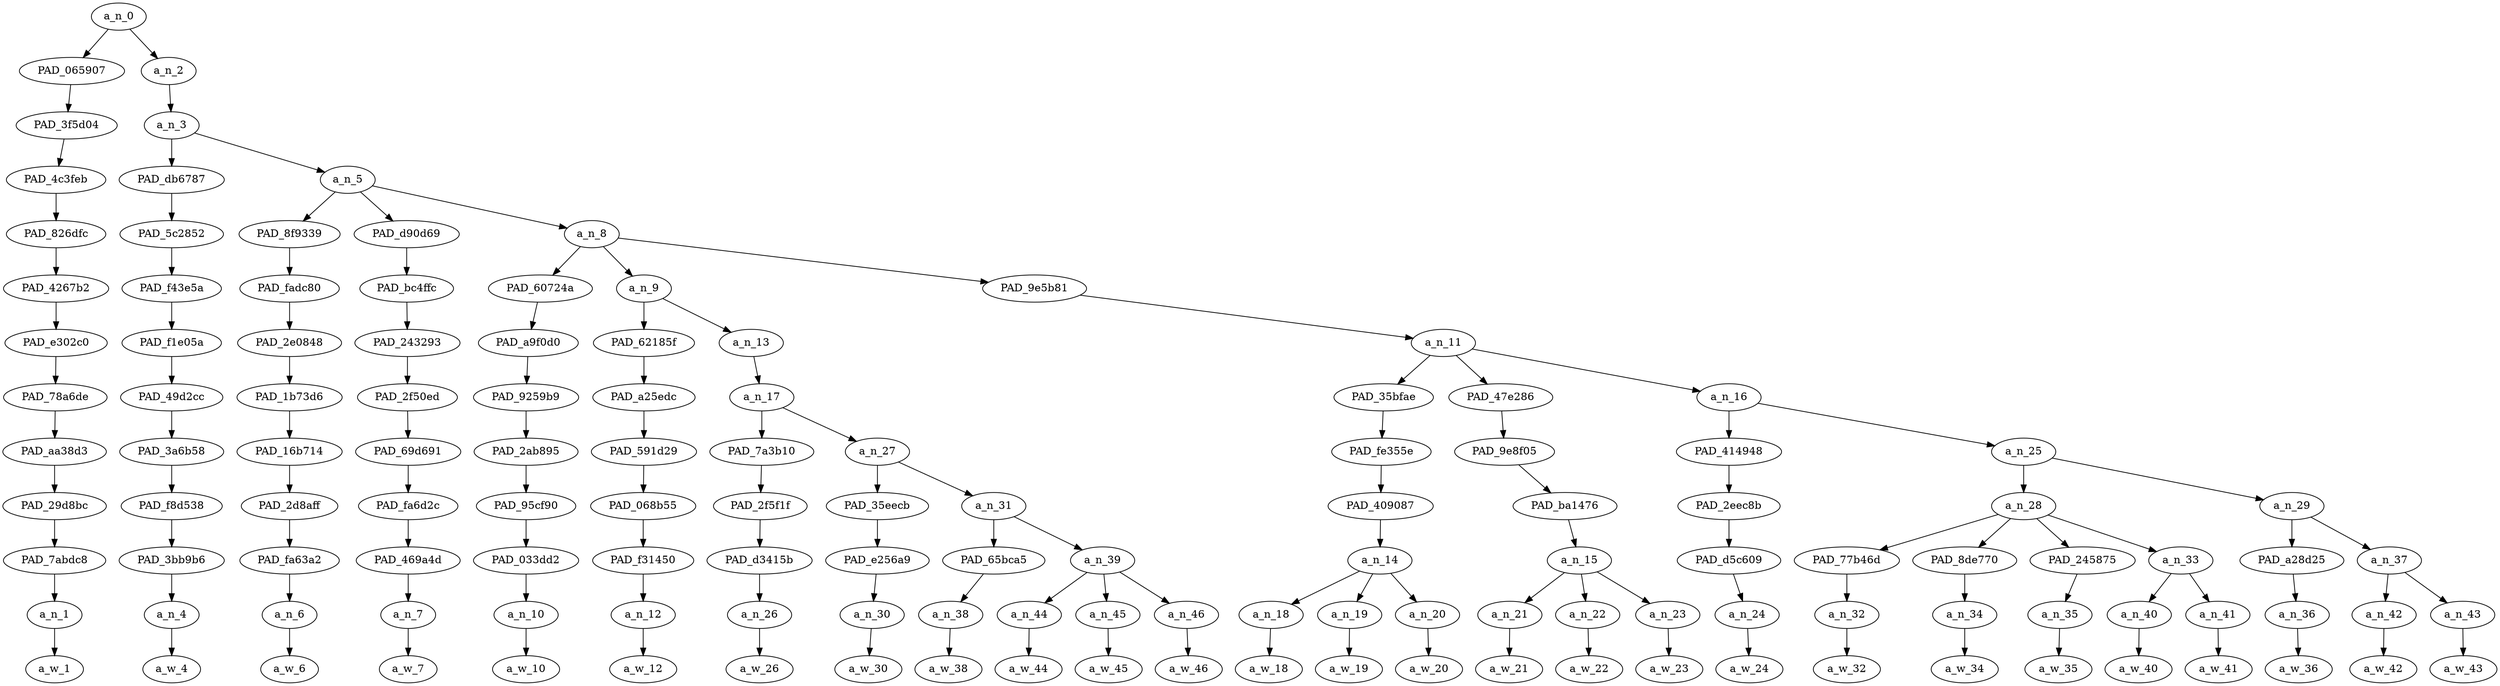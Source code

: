 strict digraph "" {
	a_n_0	[div_dir=1,
		index=0,
		level=12,
		pos="1.5691550925925923,12!",
		text_span="[0, 1, 2, 3, 4, 5, 6, 7, 8, 9, 10, 11, 12, 13, 14, 15, 16, 17, 18, 19, 20, 21, 22, 23, 24, 25, 26]",
		value=0.99999999];
	PAD_065907	[div_dir=1,
		index=0,
		level=11,
		pos="0.0,11!",
		text_span="[0]",
		value=0.04510045];
	a_n_0 -> PAD_065907;
	a_n_2	[div_dir=1,
		index=1,
		level=11,
		pos="3.1383101851851847,11!",
		text_span="[1, 2, 3, 4, 5, 6, 7, 8, 9, 10, 11, 12, 13, 14, 15, 16, 17, 18, 19, 20, 21, 22, 23, 24, 25, 26]",
		value=0.95446821];
	a_n_0 -> a_n_2;
	PAD_3f5d04	[div_dir=1,
		index=0,
		level=10,
		pos="0.0,10!",
		text_span="[0]",
		value=0.04510045];
	PAD_065907 -> PAD_3f5d04;
	PAD_4c3feb	[div_dir=1,
		index=0,
		level=9,
		pos="0.0,9!",
		text_span="[0]",
		value=0.04510045];
	PAD_3f5d04 -> PAD_4c3feb;
	PAD_826dfc	[div_dir=1,
		index=0,
		level=8,
		pos="0.0,8!",
		text_span="[0]",
		value=0.04510045];
	PAD_4c3feb -> PAD_826dfc;
	PAD_4267b2	[div_dir=1,
		index=0,
		level=7,
		pos="0.0,7!",
		text_span="[0]",
		value=0.04510045];
	PAD_826dfc -> PAD_4267b2;
	PAD_e302c0	[div_dir=1,
		index=0,
		level=6,
		pos="0.0,6!",
		text_span="[0]",
		value=0.04510045];
	PAD_4267b2 -> PAD_e302c0;
	PAD_78a6de	[div_dir=1,
		index=0,
		level=5,
		pos="0.0,5!",
		text_span="[0]",
		value=0.04510045];
	PAD_e302c0 -> PAD_78a6de;
	PAD_aa38d3	[div_dir=1,
		index=0,
		level=4,
		pos="0.0,4!",
		text_span="[0]",
		value=0.04510045];
	PAD_78a6de -> PAD_aa38d3;
	PAD_29d8bc	[div_dir=1,
		index=0,
		level=3,
		pos="0.0,3!",
		text_span="[0]",
		value=0.04510045];
	PAD_aa38d3 -> PAD_29d8bc;
	PAD_7abdc8	[div_dir=1,
		index=0,
		level=2,
		pos="0.0,2!",
		text_span="[0]",
		value=0.04510045];
	PAD_29d8bc -> PAD_7abdc8;
	a_n_1	[div_dir=1,
		index=0,
		level=1,
		pos="0.0,1!",
		text_span="[0]",
		value=0.04510045];
	PAD_7abdc8 -> a_n_1;
	a_w_1	[div_dir=0,
		index=0,
		level=0,
		pos="0,0!",
		text_span="[0]",
		value=pft];
	a_n_1 -> a_w_1;
	a_n_3	[div_dir=1,
		index=1,
		level=10,
		pos="3.1383101851851847,10!",
		text_span="[1, 2, 3, 4, 5, 6, 7, 8, 9, 10, 11, 12, 13, 14, 15, 16, 17, 18, 19, 20, 21, 22, 23, 24, 25, 26]",
		value=0.95404837];
	a_n_2 -> a_n_3;
	PAD_db6787	[div_dir=1,
		index=1,
		level=9,
		pos="1.0,9!",
		text_span="[1]",
		value=0.01969667];
	a_n_3 -> PAD_db6787;
	a_n_5	[div_dir=1,
		index=2,
		level=9,
		pos="5.276620370370369,9!",
		text_span="[2, 3, 4, 5, 6, 7, 8, 9, 10, 11, 12, 13, 14, 15, 16, 17, 18, 19, 20, 21, 22, 23, 24, 25, 26]",
		value=0.93393187];
	a_n_3 -> a_n_5;
	PAD_5c2852	[div_dir=1,
		index=1,
		level=8,
		pos="1.0,8!",
		text_span="[1]",
		value=0.01969667];
	PAD_db6787 -> PAD_5c2852;
	PAD_f43e5a	[div_dir=1,
		index=1,
		level=7,
		pos="1.0,7!",
		text_span="[1]",
		value=0.01969667];
	PAD_5c2852 -> PAD_f43e5a;
	PAD_f1e05a	[div_dir=1,
		index=1,
		level=6,
		pos="1.0,6!",
		text_span="[1]",
		value=0.01969667];
	PAD_f43e5a -> PAD_f1e05a;
	PAD_49d2cc	[div_dir=1,
		index=1,
		level=5,
		pos="1.0,5!",
		text_span="[1]",
		value=0.01969667];
	PAD_f1e05a -> PAD_49d2cc;
	PAD_3a6b58	[div_dir=1,
		index=1,
		level=4,
		pos="1.0,4!",
		text_span="[1]",
		value=0.01969667];
	PAD_49d2cc -> PAD_3a6b58;
	PAD_f8d538	[div_dir=1,
		index=1,
		level=3,
		pos="1.0,3!",
		text_span="[1]",
		value=0.01969667];
	PAD_3a6b58 -> PAD_f8d538;
	PAD_3bb9b6	[div_dir=1,
		index=1,
		level=2,
		pos="1.0,2!",
		text_span="[1]",
		value=0.01969667];
	PAD_f8d538 -> PAD_3bb9b6;
	a_n_4	[div_dir=1,
		index=1,
		level=1,
		pos="1.0,1!",
		text_span="[1]",
		value=0.01969667];
	PAD_3bb9b6 -> a_n_4;
	a_w_4	[div_dir=0,
		index=1,
		level=0,
		pos="1,0!",
		text_span="[1]",
		value=this];
	a_n_4 -> a_w_4;
	PAD_8f9339	[div_dir=-1,
		index=2,
		level=8,
		pos="2.0,8!",
		text_span="[2]",
		value=0.02127470];
	a_n_5 -> PAD_8f9339;
	PAD_d90d69	[div_dir=-1,
		index=3,
		level=8,
		pos="3.0,8!",
		text_span="[3]",
		value=0.01658736];
	a_n_5 -> PAD_d90d69;
	a_n_8	[div_dir=1,
		index=4,
		level=8,
		pos="10.829861111111109,8!",
		text_span="[4, 5, 6, 7, 8, 9, 10, 11, 12, 13, 14, 15, 16, 17, 18, 19, 20, 21, 22, 23, 24, 25, 26]",
		value=0.89566102];
	a_n_5 -> a_n_8;
	PAD_fadc80	[div_dir=-1,
		index=2,
		level=7,
		pos="2.0,7!",
		text_span="[2]",
		value=0.02127470];
	PAD_8f9339 -> PAD_fadc80;
	PAD_2e0848	[div_dir=-1,
		index=2,
		level=6,
		pos="2.0,6!",
		text_span="[2]",
		value=0.02127470];
	PAD_fadc80 -> PAD_2e0848;
	PAD_1b73d6	[div_dir=-1,
		index=2,
		level=5,
		pos="2.0,5!",
		text_span="[2]",
		value=0.02127470];
	PAD_2e0848 -> PAD_1b73d6;
	PAD_16b714	[div_dir=-1,
		index=2,
		level=4,
		pos="2.0,4!",
		text_span="[2]",
		value=0.02127470];
	PAD_1b73d6 -> PAD_16b714;
	PAD_2d8aff	[div_dir=-1,
		index=2,
		level=3,
		pos="2.0,3!",
		text_span="[2]",
		value=0.02127470];
	PAD_16b714 -> PAD_2d8aff;
	PAD_fa63a2	[div_dir=-1,
		index=2,
		level=2,
		pos="2.0,2!",
		text_span="[2]",
		value=0.02127470];
	PAD_2d8aff -> PAD_fa63a2;
	a_n_6	[div_dir=-1,
		index=2,
		level=1,
		pos="2.0,1!",
		text_span="[2]",
		value=0.02127470];
	PAD_fa63a2 -> a_n_6;
	a_w_6	[div_dir=0,
		index=2,
		level=0,
		pos="2,0!",
		text_span="[2]",
		value=is];
	a_n_6 -> a_w_6;
	PAD_bc4ffc	[div_dir=-1,
		index=3,
		level=7,
		pos="3.0,7!",
		text_span="[3]",
		value=0.01658736];
	PAD_d90d69 -> PAD_bc4ffc;
	PAD_243293	[div_dir=-1,
		index=3,
		level=6,
		pos="3.0,6!",
		text_span="[3]",
		value=0.01658736];
	PAD_bc4ffc -> PAD_243293;
	PAD_2f50ed	[div_dir=-1,
		index=3,
		level=5,
		pos="3.0,5!",
		text_span="[3]",
		value=0.01658736];
	PAD_243293 -> PAD_2f50ed;
	PAD_69d691	[div_dir=-1,
		index=3,
		level=4,
		pos="3.0,4!",
		text_span="[3]",
		value=0.01658736];
	PAD_2f50ed -> PAD_69d691;
	PAD_fa6d2c	[div_dir=-1,
		index=3,
		level=3,
		pos="3.0,3!",
		text_span="[3]",
		value=0.01658736];
	PAD_69d691 -> PAD_fa6d2c;
	PAD_469a4d	[div_dir=-1,
		index=3,
		level=2,
		pos="3.0,2!",
		text_span="[3]",
		value=0.01658736];
	PAD_fa6d2c -> PAD_469a4d;
	a_n_7	[div_dir=-1,
		index=3,
		level=1,
		pos="3.0,1!",
		text_span="[3]",
		value=0.01658736];
	PAD_469a4d -> a_n_7;
	a_w_7	[div_dir=0,
		index=3,
		level=0,
		pos="3,0!",
		text_span="[3]",
		value=not];
	a_n_7 -> a_w_7;
	PAD_60724a	[div_dir=-1,
		index=5,
		level=7,
		pos="11.0,7!",
		text_span="[11]",
		value=0.01670763];
	a_n_8 -> PAD_60724a;
	a_n_9	[div_dir=1,
		index=4,
		level=7,
		pos="5.0,7!",
		text_span="[4, 5, 6, 7, 8, 9, 10]",
		value=0.17297525];
	a_n_8 -> a_n_9;
	PAD_9e5b81	[div_dir=1,
		index=6,
		level=7,
		pos="16.489583333333332,7!",
		text_span="[12, 13, 14, 15, 16, 17, 18, 19, 20, 21, 22, 23, 24, 25, 26]",
		value=0.70554131];
	a_n_8 -> PAD_9e5b81;
	PAD_a9f0d0	[div_dir=-1,
		index=6,
		level=6,
		pos="11.0,6!",
		text_span="[11]",
		value=0.01670763];
	PAD_60724a -> PAD_a9f0d0;
	PAD_9259b9	[div_dir=-1,
		index=6,
		level=5,
		pos="11.0,5!",
		text_span="[11]",
		value=0.01670763];
	PAD_a9f0d0 -> PAD_9259b9;
	PAD_2ab895	[div_dir=-1,
		index=7,
		level=4,
		pos="11.0,4!",
		text_span="[11]",
		value=0.01670763];
	PAD_9259b9 -> PAD_2ab895;
	PAD_95cf90	[div_dir=-1,
		index=8,
		level=3,
		pos="11.0,3!",
		text_span="[11]",
		value=0.01670763];
	PAD_2ab895 -> PAD_95cf90;
	PAD_033dd2	[div_dir=-1,
		index=9,
		level=2,
		pos="11.0,2!",
		text_span="[11]",
		value=0.01670763];
	PAD_95cf90 -> PAD_033dd2;
	a_n_10	[div_dir=-1,
		index=11,
		level=1,
		pos="11.0,1!",
		text_span="[11]",
		value=0.01670763];
	PAD_033dd2 -> a_n_10;
	a_w_10	[div_dir=0,
		index=11,
		level=0,
		pos="11,0!",
		text_span="[11]",
		value=and1];
	a_n_10 -> a_w_10;
	PAD_62185f	[div_dir=1,
		index=4,
		level=6,
		pos="4.0,6!",
		text_span="[4]",
		value=0.02334554];
	a_n_9 -> PAD_62185f;
	a_n_13	[div_dir=1,
		index=5,
		level=6,
		pos="6.0,6!",
		text_span="[5, 6, 7, 8, 9, 10]",
		value=0.14955452];
	a_n_9 -> a_n_13;
	PAD_a25edc	[div_dir=1,
		index=4,
		level=5,
		pos="4.0,5!",
		text_span="[4]",
		value=0.02334554];
	PAD_62185f -> PAD_a25edc;
	PAD_591d29	[div_dir=1,
		index=4,
		level=4,
		pos="4.0,4!",
		text_span="[4]",
		value=0.02334554];
	PAD_a25edc -> PAD_591d29;
	PAD_068b55	[div_dir=1,
		index=4,
		level=3,
		pos="4.0,3!",
		text_span="[4]",
		value=0.02334554];
	PAD_591d29 -> PAD_068b55;
	PAD_f31450	[div_dir=1,
		index=4,
		level=2,
		pos="4.0,2!",
		text_span="[4]",
		value=0.02334554];
	PAD_068b55 -> PAD_f31450;
	a_n_12	[div_dir=1,
		index=4,
		level=1,
		pos="4.0,1!",
		text_span="[4]",
		value=0.02334554];
	PAD_f31450 -> a_n_12;
	a_w_12	[div_dir=0,
		index=4,
		level=0,
		pos="4,0!",
		text_span="[4]",
		value=news];
	a_n_12 -> a_w_12;
	a_n_17	[div_dir=1,
		index=5,
		level=5,
		pos="6.0,5!",
		text_span="[5, 6, 7, 8, 9, 10]",
		value=0.14950805];
	a_n_13 -> a_n_17;
	PAD_7a3b10	[div_dir=1,
		index=5,
		level=4,
		pos="5.0,4!",
		text_span="[5]",
		value=0.02092445];
	a_n_17 -> PAD_7a3b10;
	a_n_27	[div_dir=1,
		index=6,
		level=4,
		pos="7.0,4!",
		text_span="[6, 7, 8, 9, 10]",
		value=0.12853713];
	a_n_17 -> a_n_27;
	PAD_2f5f1f	[div_dir=1,
		index=5,
		level=3,
		pos="5.0,3!",
		text_span="[5]",
		value=0.02092445];
	PAD_7a3b10 -> PAD_2f5f1f;
	PAD_d3415b	[div_dir=1,
		index=5,
		level=2,
		pos="5.0,2!",
		text_span="[5]",
		value=0.02092445];
	PAD_2f5f1f -> PAD_d3415b;
	a_n_26	[div_dir=1,
		index=5,
		level=1,
		pos="5.0,1!",
		text_span="[5]",
		value=0.02092445];
	PAD_d3415b -> a_n_26;
	a_w_26	[div_dir=0,
		index=5,
		level=0,
		pos="5,0!",
		text_span="[5]",
		value=he];
	a_n_26 -> a_w_26;
	PAD_35eecb	[div_dir=-1,
		index=6,
		level=3,
		pos="6.0,3!",
		text_span="[6]",
		value=0.03069426];
	a_n_27 -> PAD_35eecb;
	a_n_31	[div_dir=1,
		index=7,
		level=3,
		pos="8.0,3!",
		text_span="[7, 8, 9, 10]",
		value=0.09779211];
	a_n_27 -> a_n_31;
	PAD_e256a9	[div_dir=-1,
		index=6,
		level=2,
		pos="6.0,2!",
		text_span="[6]",
		value=0.03069426];
	PAD_35eecb -> PAD_e256a9;
	a_n_30	[div_dir=-1,
		index=6,
		level=1,
		pos="6.0,1!",
		text_span="[6]",
		value=0.03069426];
	PAD_e256a9 -> a_n_30;
	a_w_30	[div_dir=0,
		index=6,
		level=0,
		pos="6,0!",
		text_span="[6]",
		value=plays];
	a_n_30 -> a_w_30;
	PAD_65bca5	[div_dir=1,
		index=7,
		level=2,
		pos="7.0,2!",
		text_span="[7]",
		value=0.01833474];
	a_n_31 -> PAD_65bca5;
	a_n_39	[div_dir=1,
		index=8,
		level=2,
		pos="9.0,2!",
		text_span="[8, 9, 10]",
		value=0.07935618];
	a_n_31 -> a_n_39;
	a_n_38	[div_dir=1,
		index=7,
		level=1,
		pos="7.0,1!",
		text_span="[7]",
		value=0.01833474];
	PAD_65bca5 -> a_n_38;
	a_w_38	[div_dir=0,
		index=7,
		level=0,
		pos="7,0!",
		text_span="[7]",
		value=for];
	a_n_38 -> a_w_38;
	a_n_44	[div_dir=1,
		index=8,
		level=1,
		pos="8.0,1!",
		text_span="[8]",
		value=0.03879357];
	a_n_39 -> a_n_44;
	a_n_45	[div_dir=1,
		index=9,
		level=1,
		pos="9.0,1!",
		text_span="[9]",
		value=0.01698291];
	a_n_39 -> a_n_45;
	a_n_46	[div_dir=-1,
		index=10,
		level=1,
		pos="10.0,1!",
		text_span="[10]",
		value=0.02347812];
	a_n_39 -> a_n_46;
	a_w_44	[div_dir=0,
		index=8,
		level=0,
		pos="8,0!",
		text_span="[8]",
		value=palestine];
	a_n_44 -> a_w_44;
	a_w_45	[div_dir=0,
		index=9,
		level=0,
		pos="9,0!",
		text_span="[9]",
		value=and];
	a_n_45 -> a_w_45;
	a_w_46	[div_dir=0,
		index=10,
		level=0,
		pos="10,0!",
		text_span="[10]",
		value=gaza];
	a_n_46 -> a_w_46;
	a_n_11	[div_dir=1,
		index=7,
		level=6,
		pos="16.489583333333332,6!",
		text_span="[12, 13, 14, 15, 16, 17, 18, 19, 20, 21, 22, 23, 24, 25, 26]",
		value=0.70554131];
	PAD_9e5b81 -> a_n_11;
	PAD_35bfae	[div_dir=1,
		index=7,
		level=5,
		pos="13.0,5!",
		text_span="[12, 13, 14]",
		value=0.06002416];
	a_n_11 -> PAD_35bfae;
	PAD_47e286	[div_dir=1,
		index=8,
		level=5,
		pos="16.0,5!",
		text_span="[15, 16, 17]",
		value=0.05603584];
	a_n_11 -> PAD_47e286;
	a_n_16	[div_dir=1,
		index=9,
		level=5,
		pos="20.46875,5!",
		text_span="[18, 19, 20, 21, 22, 23, 24, 25, 26]",
		value=0.58900201];
	a_n_11 -> a_n_16;
	PAD_fe355e	[div_dir=1,
		index=8,
		level=4,
		pos="13.0,4!",
		text_span="[12, 13, 14]",
		value=0.06002416];
	PAD_35bfae -> PAD_fe355e;
	PAD_409087	[div_dir=1,
		index=9,
		level=3,
		pos="13.0,3!",
		text_span="[12, 13, 14]",
		value=0.06002416];
	PAD_fe355e -> PAD_409087;
	a_n_14	[div_dir=1,
		index=10,
		level=2,
		pos="13.0,2!",
		text_span="[12, 13, 14]",
		value=0.06002416];
	PAD_409087 -> a_n_14;
	a_n_18	[div_dir=-1,
		index=12,
		level=1,
		pos="12.0,1!",
		text_span="[12]",
		value=0.01470992];
	a_n_14 -> a_n_18;
	a_n_19	[div_dir=-1,
		index=13,
		level=1,
		pos="13.0,1!",
		text_span="[13]",
		value=0.01774565];
	a_n_14 -> a_n_19;
	a_n_20	[div_dir=1,
		index=14,
		level=1,
		pos="14.0,1!",
		text_span="[14]",
		value=0.02749465];
	a_n_14 -> a_n_20;
	a_w_18	[div_dir=0,
		index=12,
		level=0,
		pos="12,0!",
		text_span="[12]",
		value=all];
	a_n_18 -> a_w_18;
	a_w_19	[div_dir=0,
		index=13,
		level=0,
		pos="13,0!",
		text_span="[13]",
		value=that];
	a_n_19 -> a_w_19;
	a_w_20	[div_dir=0,
		index=14,
		level=0,
		pos="14,0!",
		text_span="[14]",
		value=shit];
	a_n_20 -> a_w_20;
	PAD_9e8f05	[div_dir=1,
		index=9,
		level=4,
		pos="16.0,4!",
		text_span="[15, 16, 17]",
		value=0.05603584];
	PAD_47e286 -> PAD_9e8f05;
	PAD_ba1476	[div_dir=1,
		index=10,
		level=3,
		pos="16.0,3!",
		text_span="[15, 16, 17]",
		value=0.05603584];
	PAD_9e8f05 -> PAD_ba1476;
	a_n_15	[div_dir=1,
		index=11,
		level=2,
		pos="16.0,2!",
		text_span="[15, 16, 17]",
		value=0.05603584];
	PAD_ba1476 -> a_n_15;
	a_n_21	[div_dir=-1,
		index=15,
		level=1,
		pos="15.0,1!",
		text_span="[15]",
		value=0.01770820];
	a_n_15 -> a_n_21;
	a_n_22	[div_dir=1,
		index=16,
		level=1,
		pos="16.0,1!",
		text_span="[16]",
		value=0.01858889];
	a_n_15 -> a_n_22;
	a_n_23	[div_dir=1,
		index=17,
		level=1,
		pos="17.0,1!",
		text_span="[17]",
		value=0.01971827];
	a_n_15 -> a_n_23;
	a_w_21	[div_dir=0,
		index=15,
		level=0,
		pos="15,0!",
		text_span="[15]",
		value=all1];
	a_n_21 -> a_w_21;
	a_w_22	[div_dir=0,
		index=16,
		level=0,
		pos="16,0!",
		text_span="[16]",
		value=the];
	a_n_22 -> a_w_22;
	a_w_23	[div_dir=0,
		index=17,
		level=0,
		pos="17,0!",
		text_span="[17]",
		value=time];
	a_n_23 -> a_w_23;
	PAD_414948	[div_dir=1,
		index=10,
		level=4,
		pos="18.0,4!",
		text_span="[18]",
		value=0.02146515];
	a_n_16 -> PAD_414948;
	a_n_25	[div_dir=1,
		index=11,
		level=4,
		pos="22.9375,4!",
		text_span="[19, 20, 21, 22, 23, 24, 25, 26]",
		value=0.56699662];
	a_n_16 -> a_n_25;
	PAD_2eec8b	[div_dir=1,
		index=11,
		level=3,
		pos="18.0,3!",
		text_span="[18]",
		value=0.02146515];
	PAD_414948 -> PAD_2eec8b;
	PAD_d5c609	[div_dir=1,
		index=12,
		level=2,
		pos="18.0,2!",
		text_span="[18]",
		value=0.02146515];
	PAD_2eec8b -> PAD_d5c609;
	a_n_24	[div_dir=1,
		index=18,
		level=1,
		pos="18.0,1!",
		text_span="[18]",
		value=0.02146515];
	PAD_d5c609 -> a_n_24;
	a_w_24	[div_dir=0,
		index=18,
		level=0,
		pos="18,0!",
		text_span="[18]",
		value=he1];
	a_n_24 -> a_w_24;
	a_n_28	[div_dir=1,
		index=12,
		level=3,
		pos="21.125,3!",
		text_span="[19, 20, 21, 22, 23]",
		value=0.41461116];
	a_n_25 -> a_n_28;
	a_n_29	[div_dir=-1,
		index=13,
		level=3,
		pos="24.75,3!",
		text_span="[24, 25, 26]",
		value=0.15183345];
	a_n_25 -> a_n_29;
	PAD_77b46d	[div_dir=1,
		index=13,
		level=2,
		pos="19.0,2!",
		text_span="[19]",
		value=0.02337191];
	a_n_28 -> PAD_77b46d;
	PAD_8de770	[div_dir=1,
		index=15,
		level=2,
		pos="22.0,2!",
		text_span="[22]",
		value=0.23601765];
	a_n_28 -> PAD_8de770;
	PAD_245875	[div_dir=1,
		index=16,
		level=2,
		pos="23.0,2!",
		text_span="[23]",
		value=0.10035689];
	a_n_28 -> PAD_245875;
	a_n_33	[div_dir=-1,
		index=14,
		level=2,
		pos="20.5,2!",
		text_span="[20, 21]",
		value=0.05419806];
	a_n_28 -> a_n_33;
	a_n_32	[div_dir=1,
		index=19,
		level=1,
		pos="19.0,1!",
		text_span="[19]",
		value=0.02337191];
	PAD_77b46d -> a_n_32;
	a_w_32	[div_dir=0,
		index=19,
		level=0,
		pos="19,0!",
		text_span="[19]",
		value=a];
	a_n_32 -> a_w_32;
	a_n_34	[div_dir=1,
		index=22,
		level=1,
		pos="22.0,1!",
		text_span="[22]",
		value=0.23601765];
	PAD_8de770 -> a_n_34;
	a_w_34	[div_dir=0,
		index=22,
		level=0,
		pos="22,0!",
		text_span="[22]",
		value=muzzie];
	a_n_34 -> a_w_34;
	a_n_35	[div_dir=1,
		index=23,
		level=1,
		pos="23.0,1!",
		text_span="[23]",
		value=0.10035689];
	PAD_245875 -> a_n_35;
	a_w_35	[div_dir=0,
		index=23,
		level=0,
		pos="23,0!",
		text_span="[23]",
		value=kook];
	a_n_35 -> a_w_35;
	a_n_40	[div_dir=1,
		index=20,
		level=1,
		pos="20.0,1!",
		text_span="[20]",
		value=0.02186569];
	a_n_33 -> a_n_40;
	a_n_41	[div_dir=-1,
		index=21,
		level=1,
		pos="21.0,1!",
		text_span="[21]",
		value=0.03228507];
	a_n_33 -> a_n_41;
	a_w_40	[div_dir=0,
		index=20,
		level=0,
		pos="20,0!",
		text_span="[20]",
		value=well];
	a_n_40 -> a_w_40;
	a_w_41	[div_dir=0,
		index=21,
		level=0,
		pos="21,0!",
		text_span="[21]",
		value=known];
	a_n_41 -> a_w_41;
	PAD_a28d25	[div_dir=1,
		index=17,
		level=2,
		pos="24.0,2!",
		text_span="[24]",
		value=0.03420722];
	a_n_29 -> PAD_a28d25;
	a_n_37	[div_dir=-1,
		index=18,
		level=2,
		pos="25.5,2!",
		text_span="[25, 26]",
		value=0.11759151];
	a_n_29 -> a_n_37;
	a_n_36	[div_dir=1,
		index=24,
		level=1,
		pos="24.0,1!",
		text_span="[24]",
		value=0.03420722];
	PAD_a28d25 -> a_n_36;
	a_w_36	[div_dir=0,
		index=24,
		level=0,
		pos="24,0!",
		text_span="[24]",
		value=like];
	a_n_36 -> a_w_36;
	a_n_42	[div_dir=1,
		index=25,
		level=1,
		pos="25.0,1!",
		text_span="[25]",
		value=0.06107520];
	a_n_37 -> a_n_42;
	a_n_43	[div_dir=-1,
		index=26,
		level=1,
		pos="26.0,1!",
		text_span="[26]",
		value=0.05646085];
	a_n_37 -> a_n_43;
	a_w_42	[div_dir=0,
		index=25,
		level=0,
		pos="25,0!",
		text_span="[25]",
		value=cat];
	a_n_42 -> a_w_42;
	a_w_43	[div_dir=0,
		index=26,
		level=0,
		pos="26,0!",
		text_span="[26]",
		value=stevens];
	a_n_43 -> a_w_43;
}
